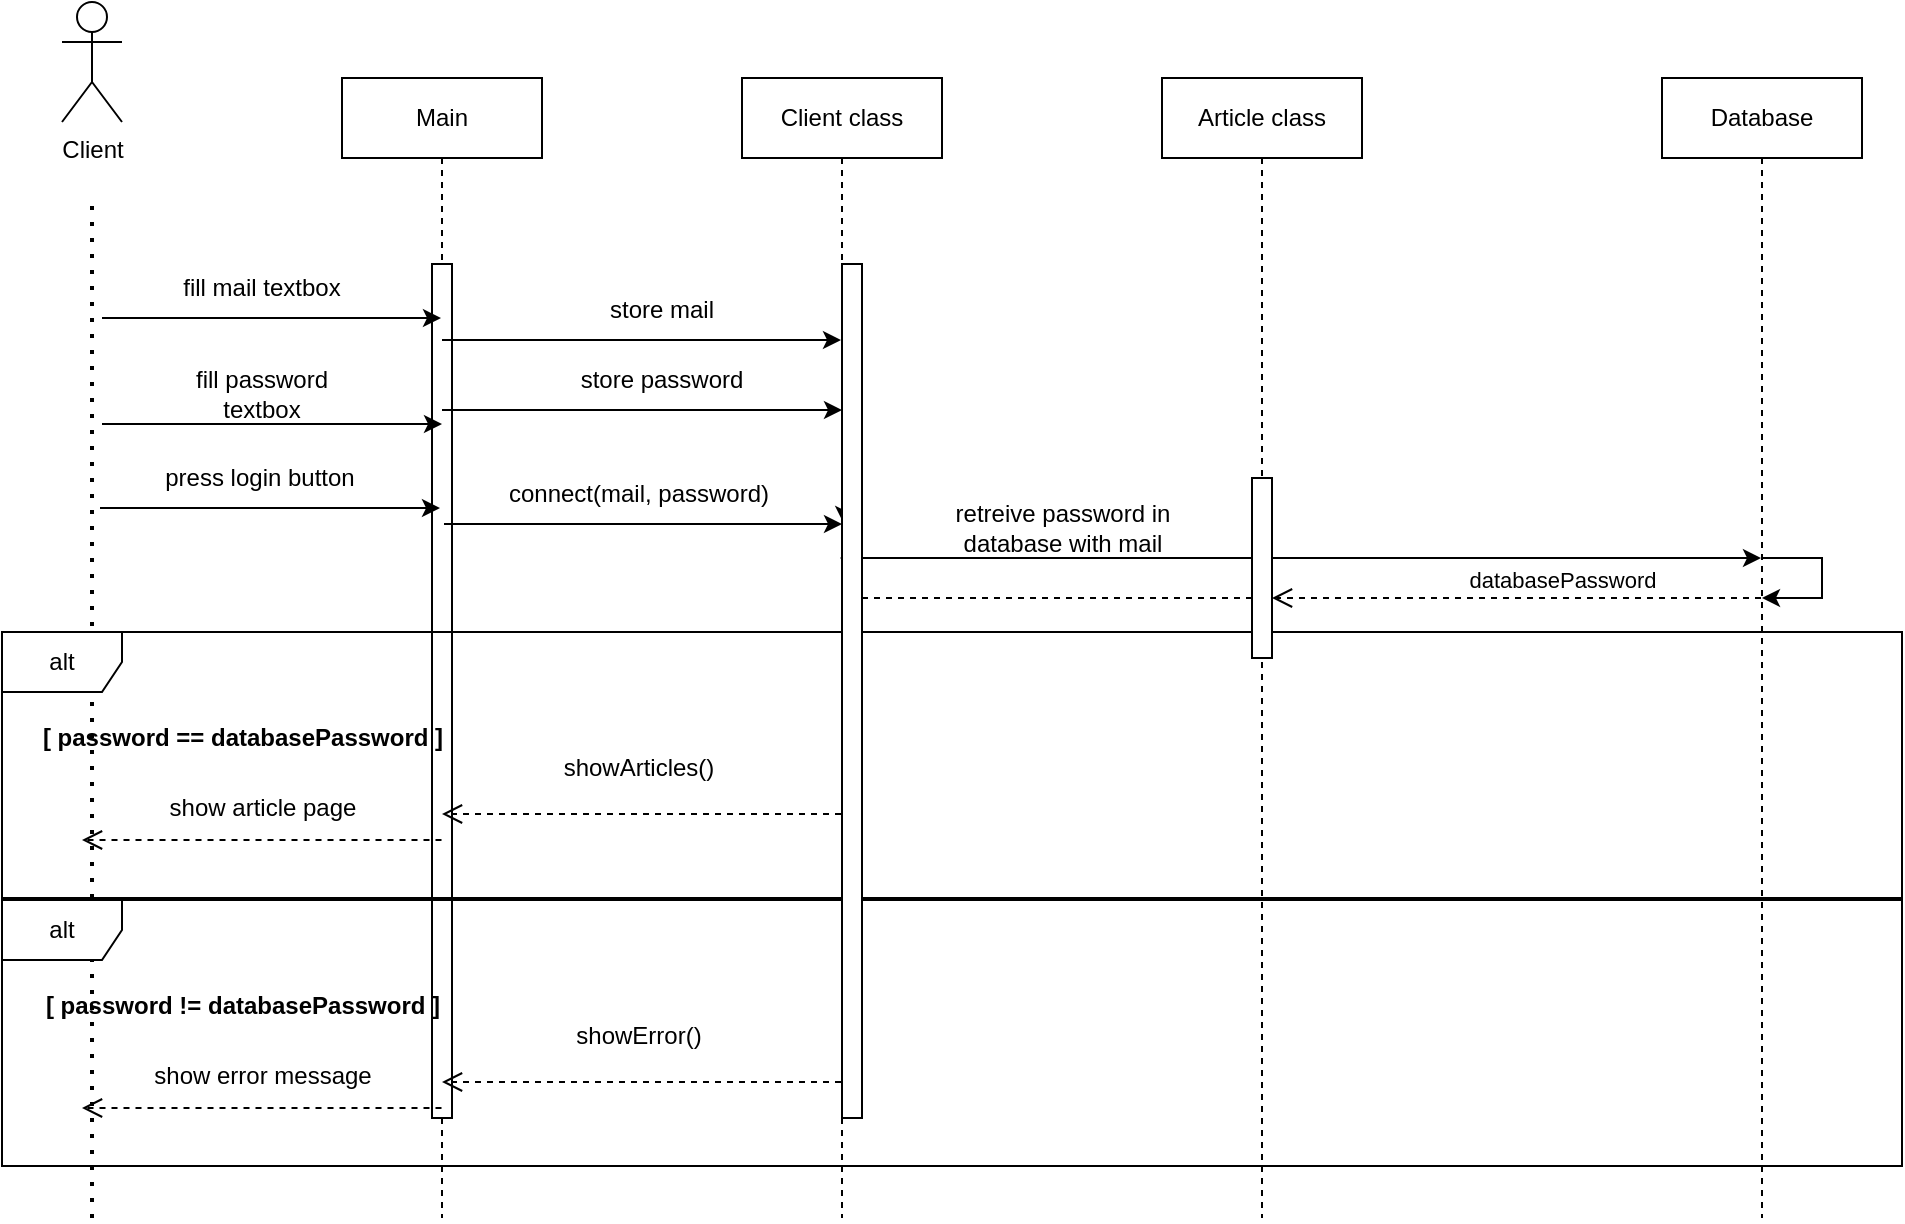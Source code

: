 <mxfile version="21.7.5" type="device">
  <diagram name="Page-1" id="LAazp7ebP9uyuG7zHOVe">
    <mxGraphModel dx="2670" dy="887" grid="1" gridSize="10" guides="1" tooltips="1" connect="1" arrows="1" fold="1" page="1" pageScale="1" pageWidth="827" pageHeight="1169" math="0" shadow="0">
      <root>
        <mxCell id="0" />
        <mxCell id="1" parent="0" />
        <mxCell id="bsPFwAUYeZv_du8WgnMo-1" value="Client" style="shape=umlActor;verticalLabelPosition=bottom;verticalAlign=top;html=1;outlineConnect=0;" parent="1" vertex="1">
          <mxGeometry x="-120" y="112" width="30" height="60" as="geometry" />
        </mxCell>
        <mxCell id="bsPFwAUYeZv_du8WgnMo-5" value="Client class" style="shape=umlLifeline;perimeter=lifelinePerimeter;whiteSpace=wrap;html=1;container=1;dropTarget=0;collapsible=0;recursiveResize=0;outlineConnect=0;portConstraint=eastwest;newEdgeStyle={&quot;curved&quot;:0,&quot;rounded&quot;:0};size=40;" parent="1" vertex="1">
          <mxGeometry x="220" y="150" width="100" height="570" as="geometry" />
        </mxCell>
        <mxCell id="bsPFwAUYeZv_du8WgnMo-6" value="Article class" style="shape=umlLifeline;perimeter=lifelinePerimeter;whiteSpace=wrap;html=1;container=1;dropTarget=0;collapsible=0;recursiveResize=0;outlineConnect=0;portConstraint=eastwest;newEdgeStyle={&quot;curved&quot;:0,&quot;rounded&quot;:0};size=40;" parent="1" vertex="1">
          <mxGeometry x="430" y="150" width="100" height="570" as="geometry" />
        </mxCell>
        <mxCell id="bsPFwAUYeZv_du8WgnMo-7" value="Database" style="shape=umlLifeline;perimeter=lifelinePerimeter;whiteSpace=wrap;html=1;container=1;dropTarget=0;collapsible=0;recursiveResize=0;outlineConnect=0;portConstraint=eastwest;newEdgeStyle={&quot;curved&quot;:0,&quot;rounded&quot;:0};size=40;" parent="1" vertex="1">
          <mxGeometry x="680" y="150" width="100" height="570" as="geometry" />
        </mxCell>
        <mxCell id="bsPFwAUYeZv_du8WgnMo-8" value="Main" style="shape=umlLifeline;perimeter=lifelinePerimeter;whiteSpace=wrap;html=1;container=1;dropTarget=0;collapsible=0;recursiveResize=0;outlineConnect=0;portConstraint=eastwest;newEdgeStyle={&quot;curved&quot;:0,&quot;rounded&quot;:0};size=40;" parent="1" vertex="1">
          <mxGeometry x="20" y="150" width="100" height="570" as="geometry" />
        </mxCell>
        <mxCell id="vsTLp-X4qTqSYLvqG_rk-35" value="" style="html=1;points=[[0,0,0,0,5],[0,1,0,0,-5],[1,0,0,0,5],[1,1,0,0,-5]];perimeter=orthogonalPerimeter;outlineConnect=0;targetShapes=umlLifeline;portConstraint=eastwest;newEdgeStyle={&quot;curved&quot;:0,&quot;rounded&quot;:0};" vertex="1" parent="bsPFwAUYeZv_du8WgnMo-8">
          <mxGeometry x="45" y="93" width="10" height="427" as="geometry" />
        </mxCell>
        <mxCell id="vsTLp-X4qTqSYLvqG_rk-1" value="" style="endArrow=none;dashed=1;html=1;dashPattern=1 3;strokeWidth=2;rounded=0;" edge="1" parent="1">
          <mxGeometry width="50" height="50" relative="1" as="geometry">
            <mxPoint x="-105" y="720" as="sourcePoint" />
            <mxPoint x="-105" y="210" as="targetPoint" />
          </mxGeometry>
        </mxCell>
        <mxCell id="vsTLp-X4qTqSYLvqG_rk-2" value="" style="endArrow=classic;html=1;rounded=0;" edge="1" parent="1" target="bsPFwAUYeZv_du8WgnMo-8">
          <mxGeometry width="50" height="50" relative="1" as="geometry">
            <mxPoint x="-100" y="270" as="sourcePoint" />
            <mxPoint x="140" y="250" as="targetPoint" />
          </mxGeometry>
        </mxCell>
        <mxCell id="vsTLp-X4qTqSYLvqG_rk-3" value="fill mail textbox" style="text;html=1;strokeColor=none;fillColor=none;align=center;verticalAlign=middle;whiteSpace=wrap;rounded=0;" vertex="1" parent="1">
          <mxGeometry x="-70" y="240" width="100" height="30" as="geometry" />
        </mxCell>
        <mxCell id="vsTLp-X4qTqSYLvqG_rk-4" value="" style="endArrow=classic;html=1;rounded=0;" edge="1" parent="1">
          <mxGeometry width="50" height="50" relative="1" as="geometry">
            <mxPoint x="70" y="281" as="sourcePoint" />
            <mxPoint x="269.5" y="281" as="targetPoint" />
          </mxGeometry>
        </mxCell>
        <mxCell id="vsTLp-X4qTqSYLvqG_rk-5" value="store mail" style="text;html=1;strokeColor=none;fillColor=none;align=center;verticalAlign=middle;whiteSpace=wrap;rounded=0;" vertex="1" parent="1">
          <mxGeometry x="130" y="251" width="100" height="30" as="geometry" />
        </mxCell>
        <mxCell id="vsTLp-X4qTqSYLvqG_rk-6" value="" style="endArrow=classic;html=1;rounded=0;" edge="1" parent="1">
          <mxGeometry width="50" height="50" relative="1" as="geometry">
            <mxPoint x="-100" y="323" as="sourcePoint" />
            <mxPoint x="70" y="323" as="targetPoint" />
          </mxGeometry>
        </mxCell>
        <mxCell id="vsTLp-X4qTqSYLvqG_rk-7" value="fill password textbox" style="text;html=1;strokeColor=none;fillColor=none;align=center;verticalAlign=middle;whiteSpace=wrap;rounded=0;" vertex="1" parent="1">
          <mxGeometry x="-70" y="293" width="100" height="30" as="geometry" />
        </mxCell>
        <mxCell id="vsTLp-X4qTqSYLvqG_rk-8" value="" style="endArrow=classic;html=1;rounded=0;" edge="1" parent="1">
          <mxGeometry width="50" height="50" relative="1" as="geometry">
            <mxPoint x="70" y="316" as="sourcePoint" />
            <mxPoint x="270" y="316" as="targetPoint" />
          </mxGeometry>
        </mxCell>
        <mxCell id="vsTLp-X4qTqSYLvqG_rk-9" value="store password" style="text;html=1;strokeColor=none;fillColor=none;align=center;verticalAlign=middle;whiteSpace=wrap;rounded=0;" vertex="1" parent="1">
          <mxGeometry x="130" y="286" width="100" height="30" as="geometry" />
        </mxCell>
        <mxCell id="vsTLp-X4qTqSYLvqG_rk-10" value="" style="endArrow=classic;html=1;rounded=0;" edge="1" parent="1">
          <mxGeometry width="50" height="50" relative="1" as="geometry">
            <mxPoint x="-101" y="365" as="sourcePoint" />
            <mxPoint x="69" y="365" as="targetPoint" />
          </mxGeometry>
        </mxCell>
        <mxCell id="vsTLp-X4qTqSYLvqG_rk-11" value="press login button" style="text;html=1;strokeColor=none;fillColor=none;align=center;verticalAlign=middle;whiteSpace=wrap;rounded=0;" vertex="1" parent="1">
          <mxGeometry x="-71" y="335" width="100" height="30" as="geometry" />
        </mxCell>
        <mxCell id="vsTLp-X4qTqSYLvqG_rk-12" value="" style="endArrow=classic;html=1;rounded=0;" edge="1" parent="1" source="vsTLp-X4qTqSYLvqG_rk-36">
          <mxGeometry width="50" height="50" relative="1" as="geometry">
            <mxPoint x="71" y="373" as="sourcePoint" />
            <mxPoint x="271" y="373" as="targetPoint" />
          </mxGeometry>
        </mxCell>
        <mxCell id="vsTLp-X4qTqSYLvqG_rk-13" value="connect(mail, password)" style="text;html=1;strokeColor=none;fillColor=none;align=center;verticalAlign=middle;whiteSpace=wrap;rounded=0;" vertex="1" parent="1">
          <mxGeometry x="88" y="343" width="161" height="30" as="geometry" />
        </mxCell>
        <mxCell id="vsTLp-X4qTqSYLvqG_rk-14" value="" style="endArrow=classic;html=1;rounded=0;" edge="1" parent="1">
          <mxGeometry width="50" height="50" relative="1" as="geometry">
            <mxPoint x="269.324" y="390" as="sourcePoint" />
            <mxPoint x="729.5" y="390" as="targetPoint" />
          </mxGeometry>
        </mxCell>
        <mxCell id="vsTLp-X4qTqSYLvqG_rk-15" value="retreive password in database with mail" style="text;html=1;strokeColor=none;fillColor=none;align=center;verticalAlign=middle;whiteSpace=wrap;rounded=0;" vertex="1" parent="1">
          <mxGeometry x="300" y="360" width="161" height="30" as="geometry" />
        </mxCell>
        <mxCell id="vsTLp-X4qTqSYLvqG_rk-18" value="" style="endArrow=classic;html=1;rounded=0;" edge="1" parent="1" target="bsPFwAUYeZv_du8WgnMo-7">
          <mxGeometry width="50" height="50" relative="1" as="geometry">
            <mxPoint x="729.929" y="390" as="sourcePoint" />
            <mxPoint x="760" y="410" as="targetPoint" />
            <Array as="points">
              <mxPoint x="760" y="390" />
              <mxPoint x="760" y="410" />
            </Array>
          </mxGeometry>
        </mxCell>
        <mxCell id="vsTLp-X4qTqSYLvqG_rk-20" value="databasePassword" style="html=1;verticalAlign=bottom;endArrow=open;dashed=1;endSize=8;curved=0;rounded=0;" edge="1" parent="1" source="vsTLp-X4qTqSYLvqG_rk-38">
          <mxGeometry x="-1" y="-155" relative="1" as="geometry">
            <mxPoint x="729.5" y="410.0" as="sourcePoint" />
            <mxPoint x="270" y="410" as="targetPoint" />
            <mxPoint x="155" y="155" as="offset" />
          </mxGeometry>
        </mxCell>
        <mxCell id="vsTLp-X4qTqSYLvqG_rk-21" value="alt" style="shape=umlFrame;whiteSpace=wrap;html=1;pointerEvents=0;" vertex="1" parent="1">
          <mxGeometry x="-150" y="427" width="950" height="133" as="geometry" />
        </mxCell>
        <mxCell id="vsTLp-X4qTqSYLvqG_rk-22" value="[ password == databasePassword ]" style="text;align=center;fontStyle=1;verticalAlign=middle;spacingLeft=3;spacingRight=3;strokeColor=none;rotatable=0;points=[[0,0.5],[1,0.5]];portConstraint=eastwest;html=1;" vertex="1" parent="1">
          <mxGeometry x="-140" y="467" width="220" height="26" as="geometry" />
        </mxCell>
        <mxCell id="vsTLp-X4qTqSYLvqG_rk-23" value="" style="html=1;verticalAlign=bottom;endArrow=open;dashed=1;endSize=8;curved=0;rounded=0;" edge="1" parent="1" target="bsPFwAUYeZv_du8WgnMo-8">
          <mxGeometry x="-0.872" relative="1" as="geometry">
            <mxPoint x="269.5" y="518" as="sourcePoint" />
            <mxPoint y="518" as="targetPoint" />
            <mxPoint as="offset" />
          </mxGeometry>
        </mxCell>
        <mxCell id="vsTLp-X4qTqSYLvqG_rk-24" value="showArticles()" style="text;html=1;strokeColor=none;fillColor=none;align=center;verticalAlign=middle;whiteSpace=wrap;rounded=0;" vertex="1" parent="1">
          <mxGeometry x="88" y="480" width="161" height="30" as="geometry" />
        </mxCell>
        <mxCell id="vsTLp-X4qTqSYLvqG_rk-26" value="" style="html=1;verticalAlign=bottom;endArrow=open;dashed=1;endSize=8;curved=0;rounded=0;" edge="1" parent="1">
          <mxGeometry x="-0.872" relative="1" as="geometry">
            <mxPoint x="69.75" y="531" as="sourcePoint" />
            <mxPoint x="-110" y="531" as="targetPoint" />
            <mxPoint as="offset" />
          </mxGeometry>
        </mxCell>
        <mxCell id="vsTLp-X4qTqSYLvqG_rk-27" value="show article page" style="text;html=1;strokeColor=none;fillColor=none;align=center;verticalAlign=middle;whiteSpace=wrap;rounded=0;" vertex="1" parent="1">
          <mxGeometry x="-100.5" y="500" width="161" height="30" as="geometry" />
        </mxCell>
        <mxCell id="vsTLp-X4qTqSYLvqG_rk-29" value="alt" style="shape=umlFrame;whiteSpace=wrap;html=1;pointerEvents=0;" vertex="1" parent="1">
          <mxGeometry x="-150" y="561" width="950" height="133" as="geometry" />
        </mxCell>
        <mxCell id="vsTLp-X4qTqSYLvqG_rk-30" value="[ password != databasePassword ]" style="text;align=center;fontStyle=1;verticalAlign=middle;spacingLeft=3;spacingRight=3;strokeColor=none;rotatable=0;points=[[0,0.5],[1,0.5]];portConstraint=eastwest;html=1;" vertex="1" parent="1">
          <mxGeometry x="-140" y="601" width="220" height="26" as="geometry" />
        </mxCell>
        <mxCell id="vsTLp-X4qTqSYLvqG_rk-31" value="" style="html=1;verticalAlign=bottom;endArrow=open;dashed=1;endSize=8;curved=0;rounded=0;" edge="1" parent="1">
          <mxGeometry x="-0.872" relative="1" as="geometry">
            <mxPoint x="269.5" y="652" as="sourcePoint" />
            <mxPoint x="70" y="652" as="targetPoint" />
            <mxPoint as="offset" />
          </mxGeometry>
        </mxCell>
        <mxCell id="vsTLp-X4qTqSYLvqG_rk-32" value="showError()" style="text;html=1;strokeColor=none;fillColor=none;align=center;verticalAlign=middle;whiteSpace=wrap;rounded=0;" vertex="1" parent="1">
          <mxGeometry x="88" y="614" width="161" height="30" as="geometry" />
        </mxCell>
        <mxCell id="vsTLp-X4qTqSYLvqG_rk-33" value="" style="html=1;verticalAlign=bottom;endArrow=open;dashed=1;endSize=8;curved=0;rounded=0;" edge="1" parent="1">
          <mxGeometry x="-0.872" relative="1" as="geometry">
            <mxPoint x="69.75" y="665" as="sourcePoint" />
            <mxPoint x="-110" y="665" as="targetPoint" />
            <mxPoint as="offset" />
          </mxGeometry>
        </mxCell>
        <mxCell id="vsTLp-X4qTqSYLvqG_rk-34" value="show error message" style="text;html=1;strokeColor=none;fillColor=none;align=center;verticalAlign=middle;whiteSpace=wrap;rounded=0;" vertex="1" parent="1">
          <mxGeometry x="-100.5" y="634" width="161" height="30" as="geometry" />
        </mxCell>
        <mxCell id="vsTLp-X4qTqSYLvqG_rk-37" value="" style="endArrow=classic;html=1;rounded=0;" edge="1" parent="1" target="vsTLp-X4qTqSYLvqG_rk-36">
          <mxGeometry width="50" height="50" relative="1" as="geometry">
            <mxPoint x="71" y="373" as="sourcePoint" />
            <mxPoint x="271" y="373" as="targetPoint" />
          </mxGeometry>
        </mxCell>
        <mxCell id="vsTLp-X4qTqSYLvqG_rk-36" value="" style="html=1;points=[[0,0,0,0,5],[0,1,0,0,-5],[1,0,0,0,5],[1,1,0,0,-5]];perimeter=orthogonalPerimeter;outlineConnect=0;targetShapes=umlLifeline;portConstraint=eastwest;newEdgeStyle={&quot;curved&quot;:0,&quot;rounded&quot;:0};" vertex="1" parent="1">
          <mxGeometry x="270" y="243" width="10" height="427" as="geometry" />
        </mxCell>
        <mxCell id="vsTLp-X4qTqSYLvqG_rk-39" value="" style="html=1;verticalAlign=bottom;endArrow=open;dashed=1;endSize=8;curved=0;rounded=0;" edge="1" parent="1" target="vsTLp-X4qTqSYLvqG_rk-38">
          <mxGeometry x="-0.872" relative="1" as="geometry">
            <mxPoint x="729.5" y="410.0" as="sourcePoint" />
            <mxPoint x="270" y="410" as="targetPoint" />
            <mxPoint as="offset" />
          </mxGeometry>
        </mxCell>
        <mxCell id="vsTLp-X4qTqSYLvqG_rk-38" value="" style="html=1;points=[[0,0,0,0,5],[0,1,0,0,-5],[1,0,0,0,5],[1,1,0,0,-5]];perimeter=orthogonalPerimeter;outlineConnect=0;targetShapes=umlLifeline;portConstraint=eastwest;newEdgeStyle={&quot;curved&quot;:0,&quot;rounded&quot;:0};" vertex="1" parent="1">
          <mxGeometry x="475" y="350" width="10" height="90" as="geometry" />
        </mxCell>
      </root>
    </mxGraphModel>
  </diagram>
</mxfile>
